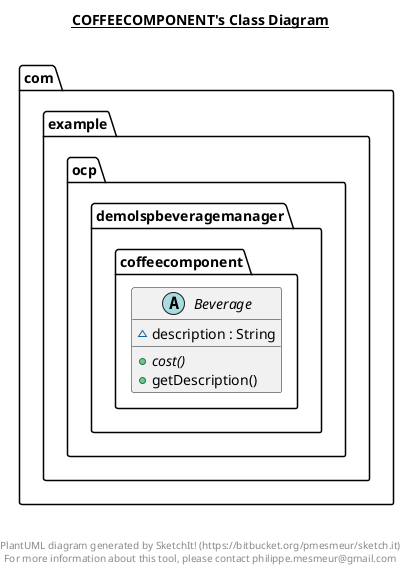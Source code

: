 @startuml

title __COFFEECOMPONENT's Class Diagram__\n

  namespace com.example.ocp.demolspbeveragemanager {
    namespace coffeecomponent {
      abstract class com.example.ocp.demolspbeveragemanager.coffeecomponent.Beverage {
          ~ description : String
          {abstract} + cost()
          + getDescription()
      }
    }
  }
  



right footer


PlantUML diagram generated by SketchIt! (https://bitbucket.org/pmesmeur/sketch.it)
For more information about this tool, please contact philippe.mesmeur@gmail.com
endfooter

@enduml

